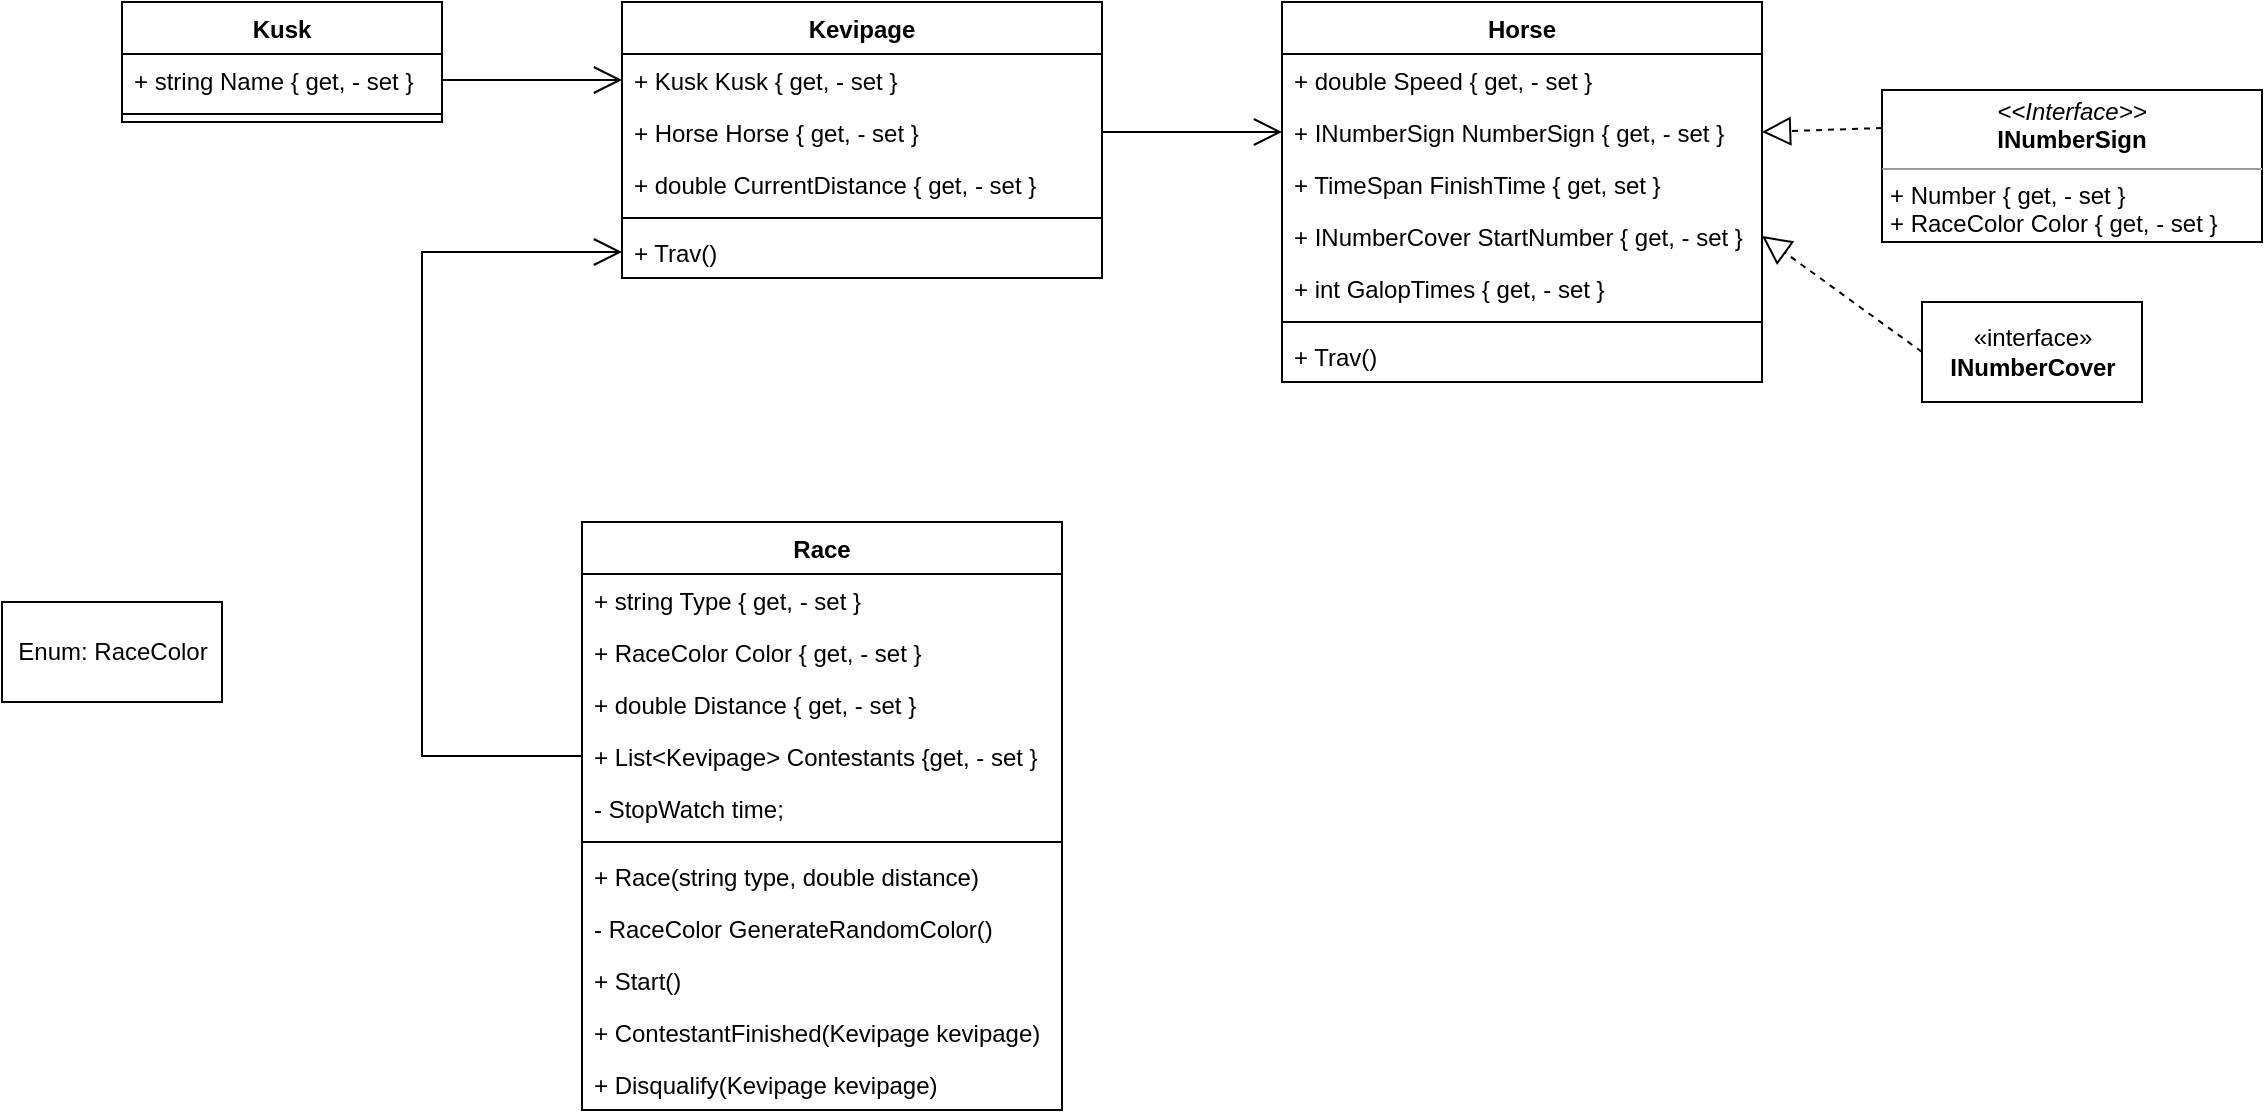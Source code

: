 <mxfile version="15.8.7" type="device"><diagram id="5eWd-e4xrruNKf9-karq" name="Side-1"><mxGraphModel dx="1422" dy="865" grid="1" gridSize="10" guides="1" tooltips="1" connect="1" arrows="1" fold="1" page="1" pageScale="1" pageWidth="3300" pageHeight="4681" math="0" shadow="0"><root><mxCell id="0"/><mxCell id="1" parent="0"/><mxCell id="8FBuoKd6IydsCesk8aT2-1" value="Kevipage" style="swimlane;fontStyle=1;align=center;verticalAlign=top;childLayout=stackLayout;horizontal=1;startSize=26;horizontalStack=0;resizeParent=1;resizeParentMax=0;resizeLast=0;collapsible=1;marginBottom=0;" vertex="1" parent="1"><mxGeometry x="650" y="30" width="240" height="138" as="geometry"/></mxCell><mxCell id="8FBuoKd6IydsCesk8aT2-52" value="+ Kusk Kusk { get, - set }" style="text;strokeColor=none;fillColor=none;align=left;verticalAlign=top;spacingLeft=4;spacingRight=4;overflow=hidden;rotatable=0;points=[[0,0.5],[1,0.5]];portConstraint=eastwest;" vertex="1" parent="8FBuoKd6IydsCesk8aT2-1"><mxGeometry y="26" width="240" height="26" as="geometry"/></mxCell><mxCell id="8FBuoKd6IydsCesk8aT2-58" value="+ Horse Horse { get, - set }" style="text;strokeColor=none;fillColor=none;align=left;verticalAlign=top;spacingLeft=4;spacingRight=4;overflow=hidden;rotatable=0;points=[[0,0.5],[1,0.5]];portConstraint=eastwest;" vertex="1" parent="8FBuoKd6IydsCesk8aT2-1"><mxGeometry y="52" width="240" height="26" as="geometry"/></mxCell><mxCell id="8FBuoKd6IydsCesk8aT2-53" value="+ double CurrentDistance { get, - set }" style="text;strokeColor=none;fillColor=none;align=left;verticalAlign=top;spacingLeft=4;spacingRight=4;overflow=hidden;rotatable=0;points=[[0,0.5],[1,0.5]];portConstraint=eastwest;" vertex="1" parent="8FBuoKd6IydsCesk8aT2-1"><mxGeometry y="78" width="240" height="26" as="geometry"/></mxCell><mxCell id="8FBuoKd6IydsCesk8aT2-3" value="" style="line;strokeWidth=1;fillColor=none;align=left;verticalAlign=middle;spacingTop=-1;spacingLeft=3;spacingRight=3;rotatable=0;labelPosition=right;points=[];portConstraint=eastwest;" vertex="1" parent="8FBuoKd6IydsCesk8aT2-1"><mxGeometry y="104" width="240" height="8" as="geometry"/></mxCell><mxCell id="8FBuoKd6IydsCesk8aT2-4" value="+ Trav()" style="text;strokeColor=none;fillColor=none;align=left;verticalAlign=top;spacingLeft=4;spacingRight=4;overflow=hidden;rotatable=0;points=[[0,0.5],[1,0.5]];portConstraint=eastwest;" vertex="1" parent="8FBuoKd6IydsCesk8aT2-1"><mxGeometry y="112" width="240" height="26" as="geometry"/></mxCell><mxCell id="8FBuoKd6IydsCesk8aT2-13" value="Kusk" style="swimlane;fontStyle=1;align=center;verticalAlign=top;childLayout=stackLayout;horizontal=1;startSize=26;horizontalStack=0;resizeParent=1;resizeParentMax=0;resizeLast=0;collapsible=1;marginBottom=0;" vertex="1" parent="1"><mxGeometry x="400" y="30" width="160" height="60" as="geometry"/></mxCell><mxCell id="8FBuoKd6IydsCesk8aT2-14" value="+ string Name { get, - set }" style="text;strokeColor=none;fillColor=none;align=left;verticalAlign=top;spacingLeft=4;spacingRight=4;overflow=hidden;rotatable=0;points=[[0,0.5],[1,0.5]];portConstraint=eastwest;" vertex="1" parent="8FBuoKd6IydsCesk8aT2-13"><mxGeometry y="26" width="160" height="26" as="geometry"/></mxCell><mxCell id="8FBuoKd6IydsCesk8aT2-15" value="" style="line;strokeWidth=1;fillColor=none;align=left;verticalAlign=middle;spacingTop=-1;spacingLeft=3;spacingRight=3;rotatable=0;labelPosition=right;points=[];portConstraint=eastwest;" vertex="1" parent="8FBuoKd6IydsCesk8aT2-13"><mxGeometry y="52" width="160" height="8" as="geometry"/></mxCell><mxCell id="8FBuoKd6IydsCesk8aT2-17" value="Horse" style="swimlane;fontStyle=1;align=center;verticalAlign=top;childLayout=stackLayout;horizontal=1;startSize=26;horizontalStack=0;resizeParent=1;resizeParentMax=0;resizeLast=0;collapsible=1;marginBottom=0;" vertex="1" parent="1"><mxGeometry x="980" y="30" width="240" height="190" as="geometry"/></mxCell><mxCell id="8FBuoKd6IydsCesk8aT2-56" value="+ double Speed { get, - set }" style="text;strokeColor=none;fillColor=none;align=left;verticalAlign=top;spacingLeft=4;spacingRight=4;overflow=hidden;rotatable=0;points=[[0,0.5],[1,0.5]];portConstraint=eastwest;" vertex="1" parent="8FBuoKd6IydsCesk8aT2-17"><mxGeometry y="26" width="240" height="26" as="geometry"/></mxCell><mxCell id="8FBuoKd6IydsCesk8aT2-36" value="+ INumberSign NumberSign { get, - set }" style="text;strokeColor=none;fillColor=none;align=left;verticalAlign=top;spacingLeft=4;spacingRight=4;overflow=hidden;rotatable=0;points=[[0,0.5],[1,0.5]];portConstraint=eastwest;" vertex="1" parent="8FBuoKd6IydsCesk8aT2-17"><mxGeometry y="52" width="240" height="26" as="geometry"/></mxCell><mxCell id="8FBuoKd6IydsCesk8aT2-57" value="+ TimeSpan FinishTime { get, set }" style="text;strokeColor=none;fillColor=none;align=left;verticalAlign=top;spacingLeft=4;spacingRight=4;overflow=hidden;rotatable=0;points=[[0,0.5],[1,0.5]];portConstraint=eastwest;" vertex="1" parent="8FBuoKd6IydsCesk8aT2-17"><mxGeometry y="78" width="240" height="26" as="geometry"/></mxCell><mxCell id="8FBuoKd6IydsCesk8aT2-74" value="+ INumberCover StartNumber { get, - set }" style="text;strokeColor=none;fillColor=none;align=left;verticalAlign=top;spacingLeft=4;spacingRight=4;overflow=hidden;rotatable=0;points=[[0,0.5],[1,0.5]];portConstraint=eastwest;" vertex="1" parent="8FBuoKd6IydsCesk8aT2-17"><mxGeometry y="104" width="240" height="26" as="geometry"/></mxCell><mxCell id="8FBuoKd6IydsCesk8aT2-18" value="+ int GalopTimes { get, - set }" style="text;strokeColor=none;fillColor=none;align=left;verticalAlign=top;spacingLeft=4;spacingRight=4;overflow=hidden;rotatable=0;points=[[0,0.5],[1,0.5]];portConstraint=eastwest;" vertex="1" parent="8FBuoKd6IydsCesk8aT2-17"><mxGeometry y="130" width="240" height="26" as="geometry"/></mxCell><mxCell id="8FBuoKd6IydsCesk8aT2-19" value="" style="line;strokeWidth=1;fillColor=none;align=left;verticalAlign=middle;spacingTop=-1;spacingLeft=3;spacingRight=3;rotatable=0;labelPosition=right;points=[];portConstraint=eastwest;" vertex="1" parent="8FBuoKd6IydsCesk8aT2-17"><mxGeometry y="156" width="240" height="8" as="geometry"/></mxCell><mxCell id="8FBuoKd6IydsCesk8aT2-20" value="+ Trav()" style="text;strokeColor=none;fillColor=none;align=left;verticalAlign=top;spacingLeft=4;spacingRight=4;overflow=hidden;rotatable=0;points=[[0,0.5],[1,0.5]];portConstraint=eastwest;" vertex="1" parent="8FBuoKd6IydsCesk8aT2-17"><mxGeometry y="164" width="240" height="26" as="geometry"/></mxCell><mxCell id="8FBuoKd6IydsCesk8aT2-25" value="Race" style="swimlane;fontStyle=1;align=center;verticalAlign=top;childLayout=stackLayout;horizontal=1;startSize=26;horizontalStack=0;resizeParent=1;resizeParentMax=0;resizeLast=0;collapsible=1;marginBottom=0;" vertex="1" parent="1"><mxGeometry x="630" y="290" width="240" height="294" as="geometry"/></mxCell><mxCell id="8FBuoKd6IydsCesk8aT2-29" value="+ string Type { get, - set }" style="text;strokeColor=none;fillColor=none;align=left;verticalAlign=top;spacingLeft=4;spacingRight=4;overflow=hidden;rotatable=0;points=[[0,0.5],[1,0.5]];portConstraint=eastwest;" vertex="1" parent="8FBuoKd6IydsCesk8aT2-25"><mxGeometry y="26" width="240" height="26" as="geometry"/></mxCell><mxCell id="8FBuoKd6IydsCesk8aT2-42" value="+ RaceColor Color { get, - set }" style="text;strokeColor=none;fillColor=none;align=left;verticalAlign=top;spacingLeft=4;spacingRight=4;overflow=hidden;rotatable=0;points=[[0,0.5],[1,0.5]];portConstraint=eastwest;" vertex="1" parent="8FBuoKd6IydsCesk8aT2-25"><mxGeometry y="52" width="240" height="26" as="geometry"/></mxCell><mxCell id="8FBuoKd6IydsCesk8aT2-30" value="+ double Distance { get, - set }" style="text;strokeColor=none;fillColor=none;align=left;verticalAlign=top;spacingLeft=4;spacingRight=4;overflow=hidden;rotatable=0;points=[[0,0.5],[1,0.5]];portConstraint=eastwest;" vertex="1" parent="8FBuoKd6IydsCesk8aT2-25"><mxGeometry y="78" width="240" height="26" as="geometry"/></mxCell><mxCell id="8FBuoKd6IydsCesk8aT2-71" value="+ List&lt;Kevipage&gt; Contestants {get, - set }" style="text;strokeColor=none;fillColor=none;align=left;verticalAlign=top;spacingLeft=4;spacingRight=4;overflow=hidden;rotatable=0;points=[[0,0.5],[1,0.5]];portConstraint=eastwest;" vertex="1" parent="8FBuoKd6IydsCesk8aT2-25"><mxGeometry y="104" width="240" height="26" as="geometry"/></mxCell><mxCell id="8FBuoKd6IydsCesk8aT2-41" value="- StopWatch time;" style="text;strokeColor=none;fillColor=none;align=left;verticalAlign=top;spacingLeft=4;spacingRight=4;overflow=hidden;rotatable=0;points=[[0,0.5],[1,0.5]];portConstraint=eastwest;" vertex="1" parent="8FBuoKd6IydsCesk8aT2-25"><mxGeometry y="130" width="240" height="26" as="geometry"/></mxCell><mxCell id="8FBuoKd6IydsCesk8aT2-27" value="" style="line;strokeWidth=1;fillColor=none;align=left;verticalAlign=middle;spacingTop=-1;spacingLeft=3;spacingRight=3;rotatable=0;labelPosition=right;points=[];portConstraint=eastwest;" vertex="1" parent="8FBuoKd6IydsCesk8aT2-25"><mxGeometry y="156" width="240" height="8" as="geometry"/></mxCell><mxCell id="8FBuoKd6IydsCesk8aT2-28" value="+ Race(string type, double distance)" style="text;strokeColor=none;fillColor=none;align=left;verticalAlign=top;spacingLeft=4;spacingRight=4;overflow=hidden;rotatable=0;points=[[0,0.5],[1,0.5]];portConstraint=eastwest;" vertex="1" parent="8FBuoKd6IydsCesk8aT2-25"><mxGeometry y="164" width="240" height="26" as="geometry"/></mxCell><mxCell id="8FBuoKd6IydsCesk8aT2-72" value="- RaceColor GenerateRandomColor()" style="text;strokeColor=none;fillColor=none;align=left;verticalAlign=top;spacingLeft=4;spacingRight=4;overflow=hidden;rotatable=0;points=[[0,0.5],[1,0.5]];portConstraint=eastwest;" vertex="1" parent="8FBuoKd6IydsCesk8aT2-25"><mxGeometry y="190" width="240" height="26" as="geometry"/></mxCell><mxCell id="8FBuoKd6IydsCesk8aT2-50" value="+ Start()" style="text;strokeColor=none;fillColor=none;align=left;verticalAlign=top;spacingLeft=4;spacingRight=4;overflow=hidden;rotatable=0;points=[[0,0.5],[1,0.5]];portConstraint=eastwest;" vertex="1" parent="8FBuoKd6IydsCesk8aT2-25"><mxGeometry y="216" width="240" height="26" as="geometry"/></mxCell><mxCell id="8FBuoKd6IydsCesk8aT2-51" value="+ ContestantFinished(Kevipage kevipage)" style="text;strokeColor=none;fillColor=none;align=left;verticalAlign=top;spacingLeft=4;spacingRight=4;overflow=hidden;rotatable=0;points=[[0,0.5],[1,0.5]];portConstraint=eastwest;" vertex="1" parent="8FBuoKd6IydsCesk8aT2-25"><mxGeometry y="242" width="240" height="26" as="geometry"/></mxCell><mxCell id="8FBuoKd6IydsCesk8aT2-54" value="+ Disqualify(Kevipage kevipage)" style="text;strokeColor=none;fillColor=none;align=left;verticalAlign=top;spacingLeft=4;spacingRight=4;overflow=hidden;rotatable=0;points=[[0,0.5],[1,0.5]];portConstraint=eastwest;" vertex="1" parent="8FBuoKd6IydsCesk8aT2-25"><mxGeometry y="268" width="240" height="26" as="geometry"/></mxCell><mxCell id="8FBuoKd6IydsCesk8aT2-37" value="«interface»&lt;br&gt;&lt;b&gt;INumberCover&lt;/b&gt;" style="html=1;" vertex="1" parent="1"><mxGeometry x="1300" y="180" width="110" height="50" as="geometry"/></mxCell><mxCell id="8FBuoKd6IydsCesk8aT2-47" value="Enum: RaceColor" style="html=1;" vertex="1" parent="1"><mxGeometry x="340" y="330" width="110" height="50" as="geometry"/></mxCell><mxCell id="8FBuoKd6IydsCesk8aT2-60" value="" style="endArrow=open;endFill=1;endSize=12;html=1;rounded=0;exitX=1;exitY=0.5;exitDx=0;exitDy=0;entryX=0;entryY=0.5;entryDx=0;entryDy=0;" edge="1" parent="1" source="8FBuoKd6IydsCesk8aT2-58" target="8FBuoKd6IydsCesk8aT2-36"><mxGeometry width="160" relative="1" as="geometry"><mxPoint x="830" y="220" as="sourcePoint"/><mxPoint x="990" y="220" as="targetPoint"/></mxGeometry></mxCell><mxCell id="8FBuoKd6IydsCesk8aT2-61" value="" style="endArrow=open;endFill=1;endSize=12;html=1;rounded=0;exitX=1;exitY=0.5;exitDx=0;exitDy=0;entryX=0;entryY=0.5;entryDx=0;entryDy=0;" edge="1" parent="1" source="8FBuoKd6IydsCesk8aT2-14" target="8FBuoKd6IydsCesk8aT2-52"><mxGeometry width="160" relative="1" as="geometry"><mxPoint x="540" y="150" as="sourcePoint"/><mxPoint x="700" y="150" as="targetPoint"/></mxGeometry></mxCell><mxCell id="8FBuoKd6IydsCesk8aT2-70" value="&lt;p style=&quot;margin: 0px ; margin-top: 4px ; text-align: center&quot;&gt;&lt;i&gt;&amp;lt;&amp;lt;Interface&amp;gt;&amp;gt;&lt;/i&gt;&lt;br&gt;&lt;b&gt;INumberSign&lt;/b&gt;&lt;/p&gt;&lt;hr size=&quot;1&quot;&gt;&lt;p style=&quot;margin: 0px ; margin-left: 4px&quot;&gt;+ Number { get, - set }&lt;br&gt;+ RaceColor Color { get, - set }&lt;/p&gt;" style="verticalAlign=top;align=left;overflow=fill;fontSize=12;fontFamily=Helvetica;html=1;" vertex="1" parent="1"><mxGeometry x="1280" y="74" width="190" height="76" as="geometry"/></mxCell><mxCell id="8FBuoKd6IydsCesk8aT2-73" value="" style="endArrow=open;endFill=1;endSize=12;html=1;rounded=0;entryX=0;entryY=0.5;entryDx=0;entryDy=0;exitX=0;exitY=0.5;exitDx=0;exitDy=0;" edge="1" parent="1" source="8FBuoKd6IydsCesk8aT2-71" target="8FBuoKd6IydsCesk8aT2-4"><mxGeometry width="160" relative="1" as="geometry"><mxPoint x="490" y="240" as="sourcePoint"/><mxPoint x="680" y="190" as="targetPoint"/><Array as="points"><mxPoint x="550" y="407"/><mxPoint x="550" y="155"/></Array></mxGeometry></mxCell><mxCell id="8FBuoKd6IydsCesk8aT2-76" value="" style="endArrow=block;dashed=1;endFill=0;endSize=12;html=1;rounded=0;exitX=0;exitY=0.5;exitDx=0;exitDy=0;entryX=1;entryY=0.5;entryDx=0;entryDy=0;" edge="1" parent="1" source="8FBuoKd6IydsCesk8aT2-37" target="8FBuoKd6IydsCesk8aT2-74"><mxGeometry width="160" relative="1" as="geometry"><mxPoint x="1160" y="280" as="sourcePoint"/><mxPoint x="1320" y="280" as="targetPoint"/></mxGeometry></mxCell><mxCell id="8FBuoKd6IydsCesk8aT2-77" value="" style="endArrow=block;dashed=1;endFill=0;endSize=12;html=1;rounded=0;exitX=0;exitY=0.25;exitDx=0;exitDy=0;entryX=1;entryY=0.5;entryDx=0;entryDy=0;" edge="1" parent="1" source="8FBuoKd6IydsCesk8aT2-70" target="8FBuoKd6IydsCesk8aT2-36"><mxGeometry width="160" relative="1" as="geometry"><mxPoint x="1310" y="215" as="sourcePoint"/><mxPoint x="1230" y="157" as="targetPoint"/></mxGeometry></mxCell></root></mxGraphModel></diagram></mxfile>